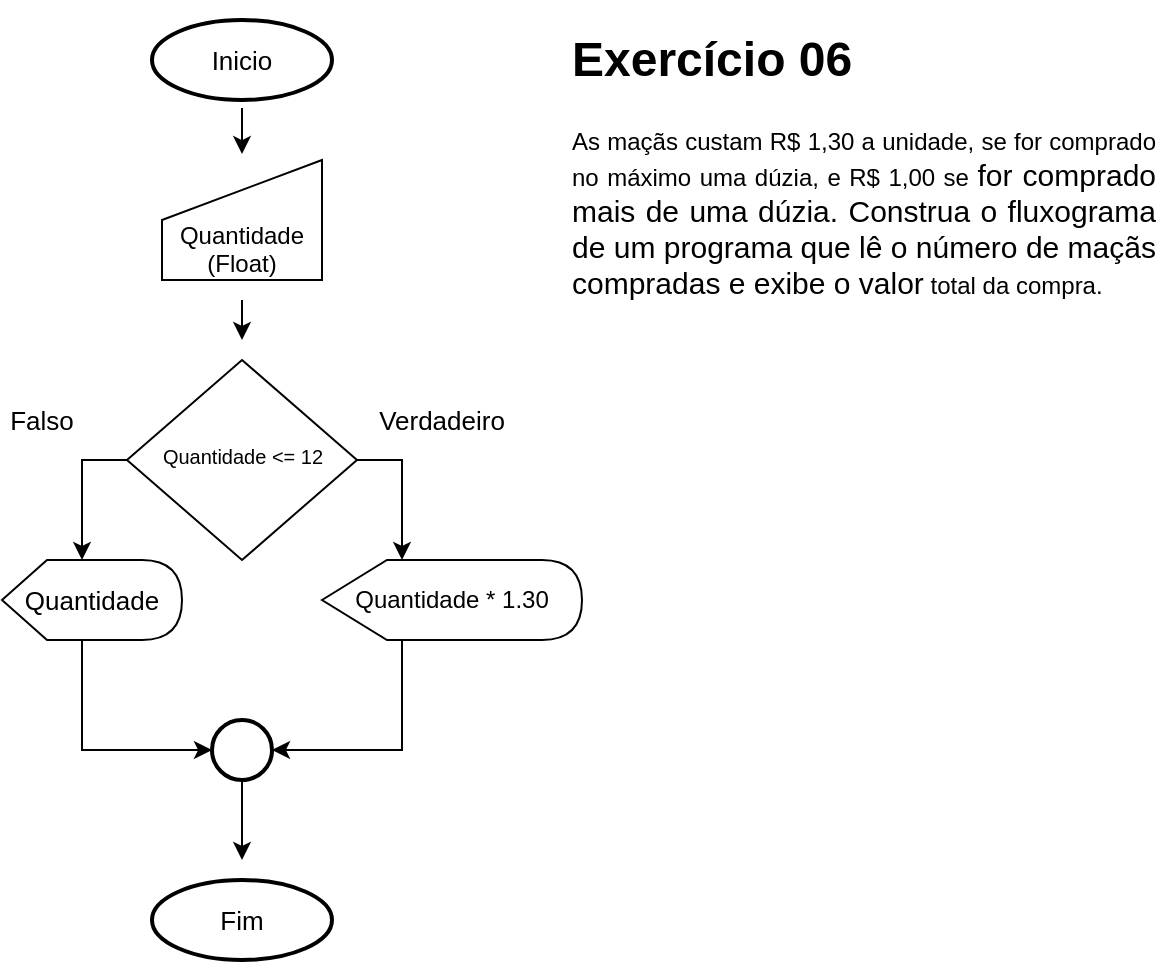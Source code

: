 <mxfile version="12.6.5" type="device"><diagram id="7ELbXx2hOTPHJ3F8H3Xy" name="Página-1"><mxGraphModel dx="460" dy="813" grid="1" gridSize="10" guides="1" tooltips="1" connect="1" arrows="1" fold="1" page="1" pageScale="1" pageWidth="827" pageHeight="1169" math="0" shadow="0"><root><mxCell id="0"/><mxCell id="1" parent="0"/><mxCell id="N5XVux92h_ZTC7Lzvtje-11" style="edgeStyle=orthogonalEdgeStyle;rounded=0;orthogonalLoop=1;jettySize=auto;html=1;" parent="1" edge="1"><mxGeometry relative="1" as="geometry"><mxPoint x="240" y="210" as="targetPoint"/><mxPoint x="240" y="190" as="sourcePoint"/></mxGeometry></mxCell><mxCell id="N5XVux92h_ZTC7Lzvtje-8" value="&lt;br&gt;&lt;br&gt;Quantidade (Float)" style="shape=manualInput;whiteSpace=wrap;html=1;" parent="1" vertex="1"><mxGeometry x="200" y="120" width="80" height="60" as="geometry"/></mxCell><mxCell id="N5XVux92h_ZTC7Lzvtje-23" style="edgeStyle=orthogonalEdgeStyle;rounded=0;orthogonalLoop=1;jettySize=auto;html=1;entryX=0;entryY=0;entryDx=40;entryDy=0;entryPerimeter=0;fontSize=13;" parent="1" source="N5XVux92h_ZTC7Lzvtje-10" target="N5XVux92h_ZTC7Lzvtje-16" edge="1"><mxGeometry relative="1" as="geometry"><Array as="points"><mxPoint x="160" y="270"/></Array></mxGeometry></mxCell><mxCell id="N5XVux92h_ZTC7Lzvtje-24" style="edgeStyle=orthogonalEdgeStyle;rounded=0;orthogonalLoop=1;jettySize=auto;html=1;entryX=0;entryY=0;entryDx=40;entryDy=0;entryPerimeter=0;fontSize=13;" parent="1" source="N5XVux92h_ZTC7Lzvtje-10" target="N5XVux92h_ZTC7Lzvtje-13" edge="1"><mxGeometry relative="1" as="geometry"><Array as="points"><mxPoint x="320" y="270"/></Array></mxGeometry></mxCell><mxCell id="N5XVux92h_ZTC7Lzvtje-10" value="&lt;div style=&quot;font-size: 10px&quot;&gt;&lt;br&gt;&lt;/div&gt;&lt;div style=&quot;font-size: 10px&quot;&gt;&lt;br&gt;&lt;/div&gt;&lt;div style=&quot;font-size: 10px&quot;&gt;&lt;br&gt;&lt;/div&gt;&lt;div style=&quot;font-size: 10px&quot;&gt;Quantidade &amp;lt;= 12&lt;/div&gt;" style="rhombus;whiteSpace=wrap;html=1;align=center;fontSize=10;horizontal=1;verticalAlign=top;" parent="1" vertex="1"><mxGeometry x="182.5" y="220" width="115" height="100" as="geometry"/></mxCell><mxCell id="N5XVux92h_ZTC7Lzvtje-19" style="edgeStyle=orthogonalEdgeStyle;rounded=0;orthogonalLoop=1;jettySize=auto;html=1;entryX=1;entryY=0.5;entryDx=0;entryDy=0;entryPerimeter=0;fontSize=13;" parent="1" source="N5XVux92h_ZTC7Lzvtje-13" target="N5XVux92h_ZTC7Lzvtje-17" edge="1"><mxGeometry relative="1" as="geometry"><Array as="points"><mxPoint x="320" y="415"/></Array></mxGeometry></mxCell><mxCell id="N5XVux92h_ZTC7Lzvtje-13" value="Quantidade * 1.30" style="shape=display;whiteSpace=wrap;html=1;fontSize=12;" parent="1" vertex="1"><mxGeometry x="280" y="320" width="130" height="40" as="geometry"/></mxCell><mxCell id="N5XVux92h_ZTC7Lzvtje-18" style="edgeStyle=orthogonalEdgeStyle;rounded=0;orthogonalLoop=1;jettySize=auto;html=1;entryX=0;entryY=0.5;entryDx=0;entryDy=0;entryPerimeter=0;fontSize=13;exitX=0;exitY=0;exitDx=40;exitDy=40;exitPerimeter=0;" parent="1" source="N5XVux92h_ZTC7Lzvtje-16" target="N5XVux92h_ZTC7Lzvtje-17" edge="1"><mxGeometry relative="1" as="geometry"><Array as="points"><mxPoint x="160" y="415"/></Array></mxGeometry></mxCell><mxCell id="N5XVux92h_ZTC7Lzvtje-16" value="Quantidade" style="shape=display;whiteSpace=wrap;html=1;fontSize=13;" parent="1" vertex="1"><mxGeometry x="120" y="320" width="90" height="40" as="geometry"/></mxCell><mxCell id="N5XVux92h_ZTC7Lzvtje-21" style="edgeStyle=orthogonalEdgeStyle;rounded=0;orthogonalLoop=1;jettySize=auto;html=1;fontSize=13;" parent="1" source="N5XVux92h_ZTC7Lzvtje-17" edge="1"><mxGeometry relative="1" as="geometry"><mxPoint x="240" y="470" as="targetPoint"/></mxGeometry></mxCell><mxCell id="N5XVux92h_ZTC7Lzvtje-17" value="" style="strokeWidth=2;html=1;shape=mxgraph.flowchart.start_2;whiteSpace=wrap;fontSize=13;" parent="1" vertex="1"><mxGeometry x="225" y="400" width="30" height="30" as="geometry"/></mxCell><mxCell id="N5XVux92h_ZTC7Lzvtje-25" value="Verdadeiro" style="text;html=1;strokeColor=none;fillColor=none;align=center;verticalAlign=middle;whiteSpace=wrap;rounded=0;fontSize=13;" parent="1" vertex="1"><mxGeometry x="320" y="240" width="40" height="20" as="geometry"/></mxCell><mxCell id="N5XVux92h_ZTC7Lzvtje-26" value="Falso" style="text;html=1;strokeColor=none;fillColor=none;align=center;verticalAlign=middle;whiteSpace=wrap;rounded=0;fontSize=13;" parent="1" vertex="1"><mxGeometry x="120" y="240" width="40" height="20" as="geometry"/></mxCell><mxCell id="N5XVux92h_ZTC7Lzvtje-32" style="edgeStyle=orthogonalEdgeStyle;rounded=0;orthogonalLoop=1;jettySize=auto;html=1;entryX=0.5;entryY=0.217;entryDx=0;entryDy=0;entryPerimeter=0;fontSize=13;" parent="1" edge="1"><mxGeometry relative="1" as="geometry"><mxPoint x="240" y="94" as="sourcePoint"/><mxPoint x="240" y="117.02" as="targetPoint"/></mxGeometry></mxCell><mxCell id="N5XVux92h_ZTC7Lzvtje-28" value="Inicio" style="strokeWidth=2;html=1;shape=mxgraph.flowchart.start_1;whiteSpace=wrap;fillColor=#ffffff;fontSize=13;" parent="1" vertex="1"><mxGeometry x="195" y="50" width="90" height="40" as="geometry"/></mxCell><mxCell id="N5XVux92h_ZTC7Lzvtje-33" value="Fim" style="strokeWidth=2;html=1;shape=mxgraph.flowchart.start_1;whiteSpace=wrap;fillColor=#ffffff;fontSize=13;" parent="1" vertex="1"><mxGeometry x="195" y="480" width="90" height="40" as="geometry"/></mxCell><mxCell id="alA1xg9xwzgGdqoxiUWr-2" value="&lt;h1 style=&quot;text-align: justify&quot;&gt;&lt;span&gt;Exercício 06&lt;/span&gt;&lt;/h1&gt;&lt;h1 style=&quot;text-align: justify ; font-size: 15px&quot;&gt;&lt;span style=&quot;font-size: 12px ; font-weight: 400&quot;&gt;As maçãs custam R$ 1,30 a unidade, se for comprado no máximo uma dúzia, e R$ 1,00 se&amp;nbsp;&lt;/span&gt;&lt;font style=&quot;font-weight: normal ; font-size: 15px&quot;&gt;for comprado mais de uma dúzia. Construa o fluxograma de um programa que lê o número&amp;nbsp;&lt;/font&gt;&lt;font style=&quot;font-weight: normal&quot;&gt;de maçãs compradas e exibe o valor&lt;/font&gt;&lt;span style=&quot;font-size: 12px ; font-weight: 400&quot;&gt; total da compra.&lt;/span&gt;&lt;/h1&gt;" style="text;html=1;strokeColor=none;fillColor=none;spacing=5;spacingTop=-20;whiteSpace=wrap;overflow=hidden;rounded=0;" vertex="1" parent="1"><mxGeometry x="400" y="50" width="300" height="260" as="geometry"/></mxCell></root></mxGraphModel></diagram></mxfile>
